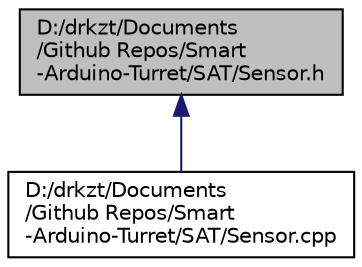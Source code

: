 digraph "D:/drkzt/Documents/Github Repos/Smart-Arduino-Turret/SAT/Sensor.h"
{
  edge [fontname="Helvetica",fontsize="10",labelfontname="Helvetica",labelfontsize="10"];
  node [fontname="Helvetica",fontsize="10",shape=record];
  Node3 [label="D:/drkzt/Documents\l/Github Repos/Smart\l-Arduino-Turret/SAT/Sensor.h",height=0.2,width=0.4,color="black", fillcolor="grey75", style="filled", fontcolor="black"];
  Node3 -> Node4 [dir="back",color="midnightblue",fontsize="10",style="solid"];
  Node4 [label="D:/drkzt/Documents\l/Github Repos/Smart\l-Arduino-Turret/SAT/Sensor.cpp",height=0.2,width=0.4,color="black", fillcolor="white", style="filled",URL="$_sensor_8cpp.html"];
}
